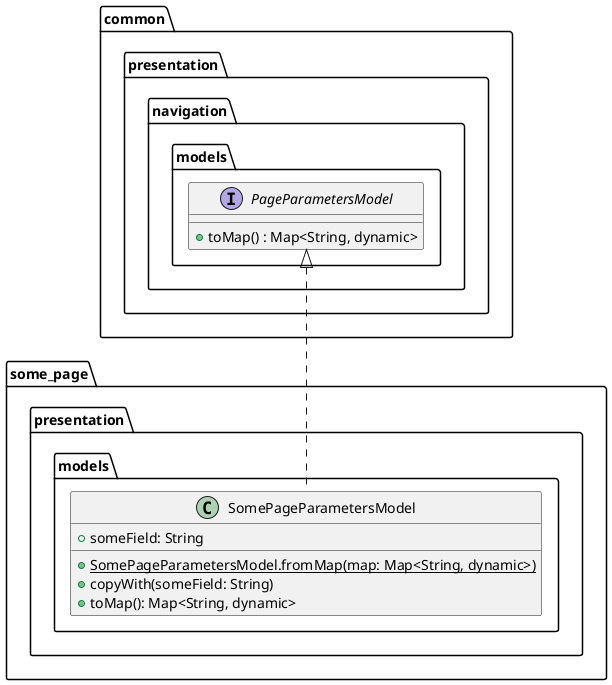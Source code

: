 @startuml page_parameters_model_class_diagram

package common.presentation.navigation.models {
    interface PageParametersModel {
        + toMap() : Map<String, dynamic>
    }
}

package some_page.presentation.models {
    class SomePageParametersModel {
        + someField: String

        + {static} SomePageParametersModel.fromMap(map: Map<String, dynamic>)
        + copyWith(someField: String)
        + toMap(): Map<String, dynamic>
    }
}

SomePageParametersModel .up.|> PageParametersModel

@enduml
